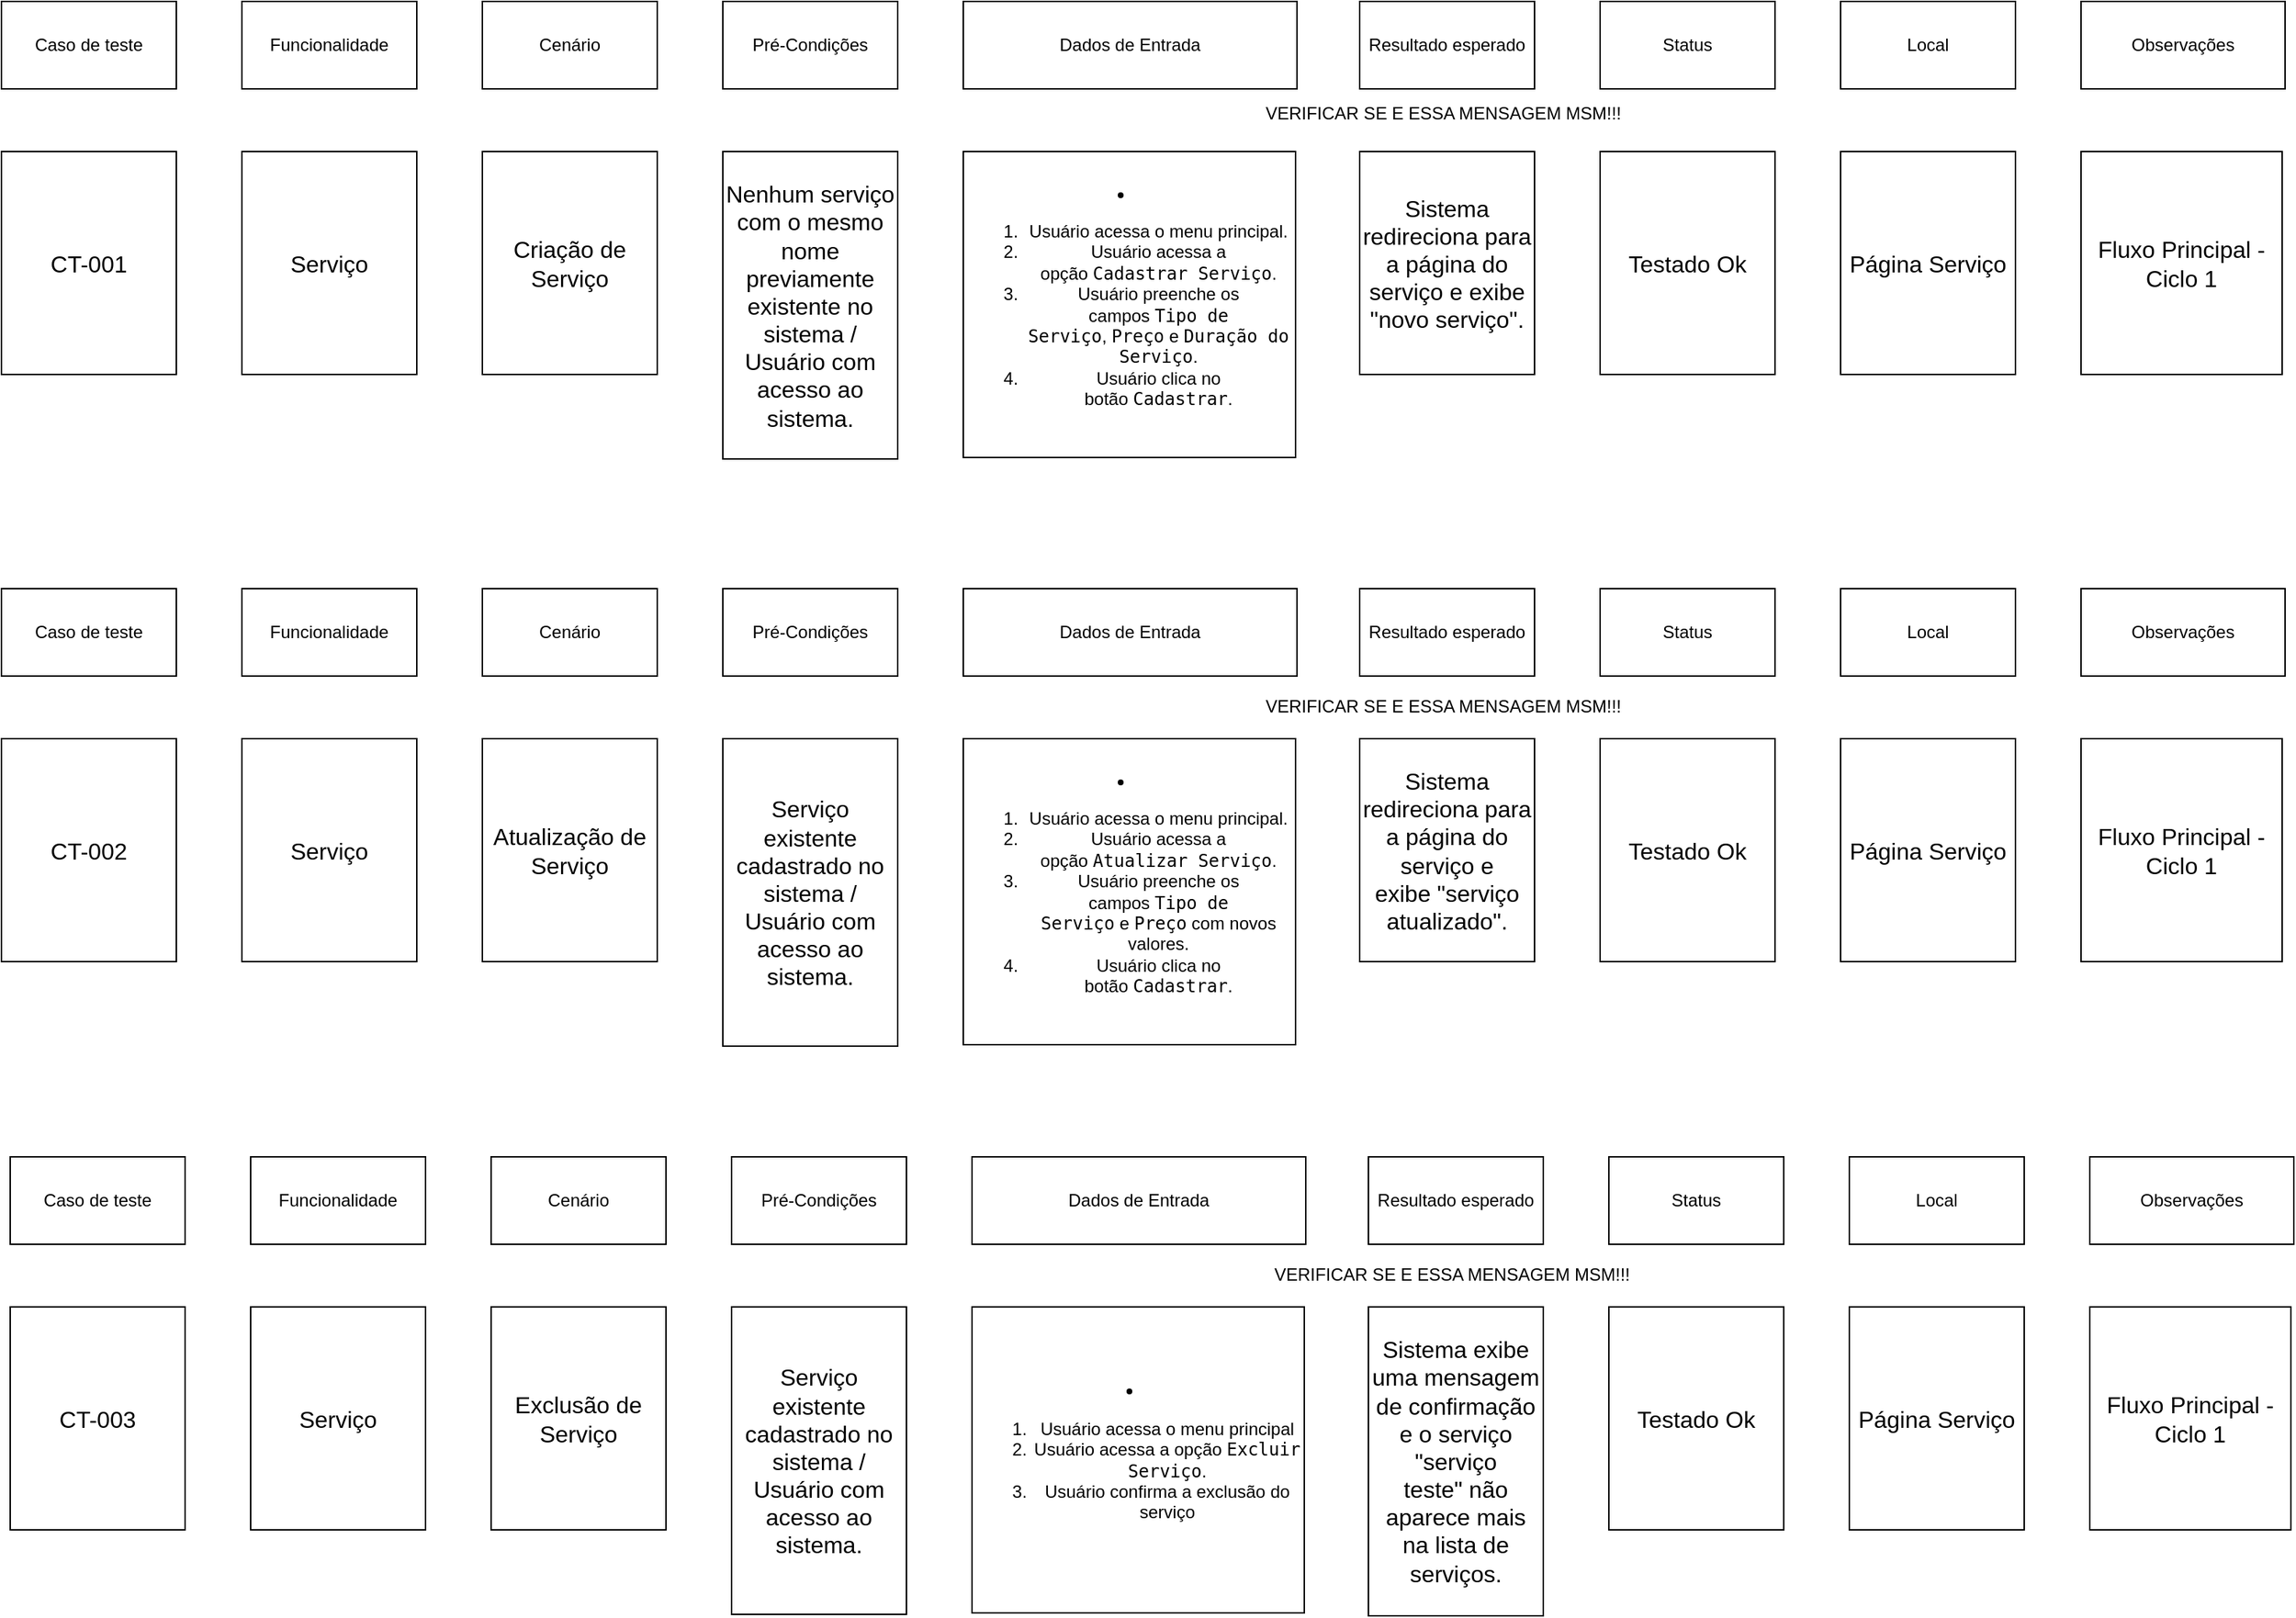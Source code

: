 <mxfile version="24.7.7">
  <diagram name="Page-1" id="tMH6tarV7XgrCDY5XsaE">
    <mxGraphModel dx="2311" dy="2443" grid="0" gridSize="10" guides="1" tooltips="1" connect="1" arrows="1" fold="1" page="1" pageScale="1" pageWidth="827" pageHeight="1169" math="0" shadow="0">
      <root>
        <mxCell id="0" />
        <mxCell id="1" parent="0" />
        <mxCell id="e_UkAJYnVGM3qSoFpe9d-1" value="Caso de teste" style="rounded=0;whiteSpace=wrap;html=1;" vertex="1" parent="1">
          <mxGeometry x="32" y="46" width="120" height="60" as="geometry" />
        </mxCell>
        <mxCell id="e_UkAJYnVGM3qSoFpe9d-2" value="Funcionalidade" style="rounded=0;whiteSpace=wrap;html=1;" vertex="1" parent="1">
          <mxGeometry x="197" y="46" width="120" height="60" as="geometry" />
        </mxCell>
        <mxCell id="e_UkAJYnVGM3qSoFpe9d-3" value="Cenário" style="rounded=0;whiteSpace=wrap;html=1;" vertex="1" parent="1">
          <mxGeometry x="362" y="46" width="120" height="60" as="geometry" />
        </mxCell>
        <mxCell id="e_UkAJYnVGM3qSoFpe9d-4" value="Pré-Condições&lt;span style=&quot;caret-color: rgba(0, 0, 0, 0); color: rgba(0, 0, 0, 0); font-family: monospace; font-size: 0px; text-align: start; white-space: nowrap;&quot;&gt;%3CmxGraphModel%3E%3Croot%3E%3CmxCell%20id%3D%220%22%2F%3E%3CmxCell%20id%3D%221%22%20parent%3D%220%22%2F%3E%3CmxCell%20id%3D%222%22%20value%3D%22Cen%C3%A1rio%22%20style%3D%22rounded%3D0%3BwhiteSpace%3Dwrap%3Bhtml%3D1%3B%22%20vertex%3D%221%22%20parent%3D%221%22%3E%3CmxGeometry%20x%3D%22362%22%20y%3D%2246%22%20width%3D%22120%22%20height%3D%2260%22%20as%3D%22geometry%22%2F%3E%3C%2FmxCell%3E%3C%2Froot%3E%3C%2FmxGraphModel%3E&lt;/span&gt;" style="rounded=0;whiteSpace=wrap;html=1;" vertex="1" parent="1">
          <mxGeometry x="527" y="46" width="120" height="60" as="geometry" />
        </mxCell>
        <mxCell id="e_UkAJYnVGM3qSoFpe9d-5" value="Dados de Entrada" style="rounded=0;whiteSpace=wrap;html=1;" vertex="1" parent="1">
          <mxGeometry x="692" y="46" width="229" height="60" as="geometry" />
        </mxCell>
        <mxCell id="e_UkAJYnVGM3qSoFpe9d-6" value="Resultado esperado" style="rounded=0;whiteSpace=wrap;html=1;" vertex="1" parent="1">
          <mxGeometry x="964" y="46" width="120" height="60" as="geometry" />
        </mxCell>
        <mxCell id="e_UkAJYnVGM3qSoFpe9d-7" value="Status" style="rounded=0;whiteSpace=wrap;html=1;" vertex="1" parent="1">
          <mxGeometry x="1129" y="46" width="120" height="60" as="geometry" />
        </mxCell>
        <mxCell id="e_UkAJYnVGM3qSoFpe9d-8" value="Local" style="rounded=0;whiteSpace=wrap;html=1;" vertex="1" parent="1">
          <mxGeometry x="1294" y="46" width="120" height="60" as="geometry" />
        </mxCell>
        <mxCell id="e_UkAJYnVGM3qSoFpe9d-9" value="Observações" style="rounded=0;whiteSpace=wrap;html=1;" vertex="1" parent="1">
          <mxGeometry x="1459" y="46" width="140" height="60" as="geometry" />
        </mxCell>
        <mxCell id="e_UkAJYnVGM3qSoFpe9d-11" value="&lt;span style=&quot;text-align: start; font-size: medium;&quot;&gt;CT-001&lt;/span&gt;" style="rounded=0;whiteSpace=wrap;html=1;" vertex="1" parent="1">
          <mxGeometry x="32" y="149" width="120" height="153" as="geometry" />
        </mxCell>
        <mxCell id="e_UkAJYnVGM3qSoFpe9d-12" value="&lt;span style=&quot;text-align: start; font-size: medium;&quot;&gt;Serviço&lt;/span&gt;" style="rounded=0;whiteSpace=wrap;html=1;" vertex="1" parent="1">
          <mxGeometry x="197" y="149" width="120" height="153" as="geometry" />
        </mxCell>
        <mxCell id="e_UkAJYnVGM3qSoFpe9d-13" value="&lt;span style=&quot;text-align: start; font-size: medium;&quot;&gt;Criação de Serviço&lt;/span&gt;" style="rounded=0;whiteSpace=wrap;html=1;" vertex="1" parent="1">
          <mxGeometry x="362" y="149" width="120" height="153" as="geometry" />
        </mxCell>
        <mxCell id="e_UkAJYnVGM3qSoFpe9d-14" value="&lt;span style=&quot;text-align: start; font-size: medium;&quot;&gt;Nenhum serviço com o mesmo nome previamente existente no sistema / Usuário com acesso ao sistema.&lt;/span&gt;" style="rounded=0;whiteSpace=wrap;html=1;" vertex="1" parent="1">
          <mxGeometry x="527" y="149" width="120" height="211" as="geometry" />
        </mxCell>
        <mxCell id="e_UkAJYnVGM3qSoFpe9d-15" value="&lt;li&gt;&lt;ol&gt;&lt;li&gt;Usuário acessa o menu principal.&lt;/li&gt;&lt;li&gt;Usuário acessa a opção&amp;nbsp;&lt;code&gt;Cadastrar Serviço&lt;/code&gt;.&lt;/li&gt;&lt;li&gt;Usuário preenche os campos&amp;nbsp;&lt;code&gt;Tipo de Serviço&lt;/code&gt;,&amp;nbsp;&lt;code&gt;Preço&lt;/code&gt;&amp;nbsp;e&amp;nbsp;&lt;code&gt;Duração do Serviço&lt;/code&gt;.&lt;/li&gt;&lt;li&gt;Usuário clica no botão&amp;nbsp;&lt;code&gt;Cadastrar&lt;/code&gt;.&lt;/li&gt;&lt;/ol&gt;&lt;/li&gt;" style="rounded=0;whiteSpace=wrap;html=1;" vertex="1" parent="1">
          <mxGeometry x="692" y="149" width="228" height="210" as="geometry" />
        </mxCell>
        <mxCell id="e_UkAJYnVGM3qSoFpe9d-16" value="&lt;span style=&quot;text-align: start; font-size: medium;&quot;&gt;Sistema redireciona para a página do serviço e exibe &quot;novo serviço&quot;&lt;/span&gt;&lt;span style=&quot;text-align: start; font-size: medium;&quot;&gt;.&lt;/span&gt;" style="rounded=0;whiteSpace=wrap;html=1;" vertex="1" parent="1">
          <mxGeometry x="964" y="149" width="120" height="153" as="geometry" />
        </mxCell>
        <mxCell id="e_UkAJYnVGM3qSoFpe9d-17" value="&lt;span style=&quot;text-align: start; font-size: medium;&quot;&gt;Testado Ok&lt;/span&gt;" style="rounded=0;whiteSpace=wrap;html=1;" vertex="1" parent="1">
          <mxGeometry x="1129" y="149" width="120" height="153" as="geometry" />
        </mxCell>
        <mxCell id="e_UkAJYnVGM3qSoFpe9d-18" value="&lt;span style=&quot;text-align: start; font-size: medium;&quot;&gt;Página Serviço&lt;/span&gt;" style="rounded=0;whiteSpace=wrap;html=1;" vertex="1" parent="1">
          <mxGeometry x="1294" y="149" width="120" height="153" as="geometry" />
        </mxCell>
        <mxCell id="e_UkAJYnVGM3qSoFpe9d-19" value="&lt;span style=&quot;text-align: start; font-size: medium;&quot;&gt;Fluxo Principal - Ciclo 1&lt;/span&gt;" style="rounded=0;whiteSpace=wrap;html=1;" vertex="1" parent="1">
          <mxGeometry x="1459" y="149" width="138" height="153" as="geometry" />
        </mxCell>
        <mxCell id="e_UkAJYnVGM3qSoFpe9d-20" value="Caso de teste" style="rounded=0;whiteSpace=wrap;html=1;" vertex="1" parent="1">
          <mxGeometry x="32" y="449" width="120" height="60" as="geometry" />
        </mxCell>
        <mxCell id="e_UkAJYnVGM3qSoFpe9d-21" value="Funcionalidade" style="rounded=0;whiteSpace=wrap;html=1;" vertex="1" parent="1">
          <mxGeometry x="197" y="449" width="120" height="60" as="geometry" />
        </mxCell>
        <mxCell id="e_UkAJYnVGM3qSoFpe9d-22" value="Cenário" style="rounded=0;whiteSpace=wrap;html=1;" vertex="1" parent="1">
          <mxGeometry x="362" y="449" width="120" height="60" as="geometry" />
        </mxCell>
        <mxCell id="e_UkAJYnVGM3qSoFpe9d-23" value="Pré-Condições&lt;span style=&quot;caret-color: rgba(0, 0, 0, 0); color: rgba(0, 0, 0, 0); font-family: monospace; font-size: 0px; text-align: start; white-space: nowrap;&quot;&gt;%3CmxGraphModel%3E%3Croot%3E%3CmxCell%20id%3D%220%22%2F%3E%3CmxCell%20id%3D%221%22%20parent%3D%220%22%2F%3E%3CmxCell%20id%3D%222%22%20value%3D%22Cen%C3%A1rio%22%20style%3D%22rounded%3D0%3BwhiteSpace%3Dwrap%3Bhtml%3D1%3B%22%20vertex%3D%221%22%20parent%3D%221%22%3E%3CmxGeometry%20x%3D%22362%22%20y%3D%2246%22%20width%3D%22120%22%20height%3D%2260%22%20as%3D%22geometry%22%2F%3E%3C%2FmxCell%3E%3C%2Froot%3E%3C%2FmxGraphModel%3E&lt;/span&gt;" style="rounded=0;whiteSpace=wrap;html=1;" vertex="1" parent="1">
          <mxGeometry x="527" y="449" width="120" height="60" as="geometry" />
        </mxCell>
        <mxCell id="e_UkAJYnVGM3qSoFpe9d-24" value="Dados de Entrada" style="rounded=0;whiteSpace=wrap;html=1;" vertex="1" parent="1">
          <mxGeometry x="692" y="449" width="229" height="60" as="geometry" />
        </mxCell>
        <mxCell id="e_UkAJYnVGM3qSoFpe9d-25" value="Resultado esperado" style="rounded=0;whiteSpace=wrap;html=1;" vertex="1" parent="1">
          <mxGeometry x="964" y="449" width="120" height="60" as="geometry" />
        </mxCell>
        <mxCell id="e_UkAJYnVGM3qSoFpe9d-26" value="Status" style="rounded=0;whiteSpace=wrap;html=1;" vertex="1" parent="1">
          <mxGeometry x="1129" y="449" width="120" height="60" as="geometry" />
        </mxCell>
        <mxCell id="e_UkAJYnVGM3qSoFpe9d-27" value="Local" style="rounded=0;whiteSpace=wrap;html=1;" vertex="1" parent="1">
          <mxGeometry x="1294" y="449" width="120" height="60" as="geometry" />
        </mxCell>
        <mxCell id="e_UkAJYnVGM3qSoFpe9d-28" value="Observações" style="rounded=0;whiteSpace=wrap;html=1;" vertex="1" parent="1">
          <mxGeometry x="1459" y="449" width="140" height="60" as="geometry" />
        </mxCell>
        <mxCell id="e_UkAJYnVGM3qSoFpe9d-29" value="&lt;span style=&quot;text-align: start; font-size: medium;&quot;&gt;CT-002&lt;/span&gt;" style="rounded=0;whiteSpace=wrap;html=1;" vertex="1" parent="1">
          <mxGeometry x="32" y="552" width="120" height="153" as="geometry" />
        </mxCell>
        <mxCell id="e_UkAJYnVGM3qSoFpe9d-30" value="&lt;span style=&quot;text-align: start; font-size: medium;&quot;&gt;Serviço&lt;/span&gt;" style="rounded=0;whiteSpace=wrap;html=1;" vertex="1" parent="1">
          <mxGeometry x="197" y="552" width="120" height="153" as="geometry" />
        </mxCell>
        <mxCell id="e_UkAJYnVGM3qSoFpe9d-31" value="&lt;span style=&quot;text-align: start; font-size: medium;&quot;&gt;Atualização de Serviço&lt;/span&gt;" style="rounded=0;whiteSpace=wrap;html=1;" vertex="1" parent="1">
          <mxGeometry x="362" y="552" width="120" height="153" as="geometry" />
        </mxCell>
        <mxCell id="e_UkAJYnVGM3qSoFpe9d-32" value="&lt;span style=&quot;text-align: start; font-size: medium;&quot;&gt;Serviço existente cadastrado no sistema / Usuário com acesso ao sistema.&lt;/span&gt;" style="rounded=0;whiteSpace=wrap;html=1;" vertex="1" parent="1">
          <mxGeometry x="527" y="552" width="120" height="211" as="geometry" />
        </mxCell>
        <mxCell id="e_UkAJYnVGM3qSoFpe9d-33" value="&lt;li&gt;&lt;ol&gt;&lt;li&gt;Usuário acessa o menu principal.&lt;/li&gt;&lt;li&gt;Usuário acessa a opção&amp;nbsp;&lt;code&gt;Atualizar Serviço&lt;/code&gt;.&lt;/li&gt;&lt;li&gt;Usuário preenche os campos&amp;nbsp;&lt;code&gt;Tipo de Serviço&lt;/code&gt;&amp;nbsp;e&amp;nbsp;&lt;code&gt;Preço&lt;/code&gt;&amp;nbsp;com novos valores.&lt;/li&gt;&lt;li&gt;Usuário clica no botão&amp;nbsp;&lt;code&gt;Cadastrar&lt;/code&gt;.&lt;/li&gt;&lt;/ol&gt;&lt;/li&gt;" style="rounded=0;whiteSpace=wrap;html=1;" vertex="1" parent="1">
          <mxGeometry x="692" y="552" width="228" height="210" as="geometry" />
        </mxCell>
        <mxCell id="e_UkAJYnVGM3qSoFpe9d-34" value="&lt;span style=&quot;text-align: start; font-size: medium;&quot;&gt;Sistema redireciona para a página do serviço e exibe&lt;/span&gt;&lt;span style=&quot;text-align: start; font-size: medium;&quot;&gt;&amp;nbsp;&quot;serviço atualizado&quot;&lt;/span&gt;&lt;span style=&quot;text-align: start; font-size: medium;&quot;&gt;.&lt;/span&gt;" style="rounded=0;whiteSpace=wrap;html=1;" vertex="1" parent="1">
          <mxGeometry x="964" y="552" width="120" height="153" as="geometry" />
        </mxCell>
        <mxCell id="e_UkAJYnVGM3qSoFpe9d-35" value="&lt;span style=&quot;text-align: start; font-size: medium;&quot;&gt;Testado Ok&lt;/span&gt;" style="rounded=0;whiteSpace=wrap;html=1;" vertex="1" parent="1">
          <mxGeometry x="1129" y="552" width="120" height="153" as="geometry" />
        </mxCell>
        <mxCell id="e_UkAJYnVGM3qSoFpe9d-36" value="&lt;span style=&quot;text-align: start; font-size: medium;&quot;&gt;Página Serviço&lt;/span&gt;" style="rounded=0;whiteSpace=wrap;html=1;" vertex="1" parent="1">
          <mxGeometry x="1294" y="552" width="120" height="153" as="geometry" />
        </mxCell>
        <mxCell id="e_UkAJYnVGM3qSoFpe9d-37" value="&lt;span style=&quot;text-align: start; font-size: medium;&quot;&gt;Fluxo Principal - Ciclo 1&lt;/span&gt;" style="rounded=0;whiteSpace=wrap;html=1;" vertex="1" parent="1">
          <mxGeometry x="1459" y="552" width="138" height="153" as="geometry" />
        </mxCell>
        <mxCell id="e_UkAJYnVGM3qSoFpe9d-38" value="VERIFICAR SE E ESSA MENSAGEM MSM!!!" style="text;html=1;align=center;verticalAlign=middle;resizable=0;points=[];autosize=1;strokeColor=none;fillColor=none;" vertex="1" parent="1">
          <mxGeometry x="890" y="517" width="262" height="26" as="geometry" />
        </mxCell>
        <mxCell id="e_UkAJYnVGM3qSoFpe9d-39" value="Caso de teste" style="rounded=0;whiteSpace=wrap;html=1;" vertex="1" parent="1">
          <mxGeometry x="38" y="839" width="120" height="60" as="geometry" />
        </mxCell>
        <mxCell id="e_UkAJYnVGM3qSoFpe9d-40" value="Funcionalidade" style="rounded=0;whiteSpace=wrap;html=1;" vertex="1" parent="1">
          <mxGeometry x="203" y="839" width="120" height="60" as="geometry" />
        </mxCell>
        <mxCell id="e_UkAJYnVGM3qSoFpe9d-41" value="Cenário" style="rounded=0;whiteSpace=wrap;html=1;" vertex="1" parent="1">
          <mxGeometry x="368" y="839" width="120" height="60" as="geometry" />
        </mxCell>
        <mxCell id="e_UkAJYnVGM3qSoFpe9d-42" value="Pré-Condições&lt;span style=&quot;caret-color: rgba(0, 0, 0, 0); color: rgba(0, 0, 0, 0); font-family: monospace; font-size: 0px; text-align: start; white-space: nowrap;&quot;&gt;%3CmxGraphModel%3E%3Croot%3E%3CmxCell%20id%3D%220%22%2F%3E%3CmxCell%20id%3D%221%22%20parent%3D%220%22%2F%3E%3CmxCell%20id%3D%222%22%20value%3D%22Cen%C3%A1rio%22%20style%3D%22rounded%3D0%3BwhiteSpace%3Dwrap%3Bhtml%3D1%3B%22%20vertex%3D%221%22%20parent%3D%221%22%3E%3CmxGeometry%20x%3D%22362%22%20y%3D%2246%22%20width%3D%22120%22%20height%3D%2260%22%20as%3D%22geometry%22%2F%3E%3C%2FmxCell%3E%3C%2Froot%3E%3C%2FmxGraphModel%3E&lt;/span&gt;" style="rounded=0;whiteSpace=wrap;html=1;" vertex="1" parent="1">
          <mxGeometry x="533" y="839" width="120" height="60" as="geometry" />
        </mxCell>
        <mxCell id="e_UkAJYnVGM3qSoFpe9d-43" value="Dados de Entrada" style="rounded=0;whiteSpace=wrap;html=1;" vertex="1" parent="1">
          <mxGeometry x="698" y="839" width="229" height="60" as="geometry" />
        </mxCell>
        <mxCell id="e_UkAJYnVGM3qSoFpe9d-44" value="Resultado esperado" style="rounded=0;whiteSpace=wrap;html=1;" vertex="1" parent="1">
          <mxGeometry x="970" y="839" width="120" height="60" as="geometry" />
        </mxCell>
        <mxCell id="e_UkAJYnVGM3qSoFpe9d-45" value="Status" style="rounded=0;whiteSpace=wrap;html=1;" vertex="1" parent="1">
          <mxGeometry x="1135" y="839" width="120" height="60" as="geometry" />
        </mxCell>
        <mxCell id="e_UkAJYnVGM3qSoFpe9d-46" value="Local" style="rounded=0;whiteSpace=wrap;html=1;" vertex="1" parent="1">
          <mxGeometry x="1300" y="839" width="120" height="60" as="geometry" />
        </mxCell>
        <mxCell id="e_UkAJYnVGM3qSoFpe9d-47" value="Observações" style="rounded=0;whiteSpace=wrap;html=1;" vertex="1" parent="1">
          <mxGeometry x="1465" y="839" width="140" height="60" as="geometry" />
        </mxCell>
        <mxCell id="e_UkAJYnVGM3qSoFpe9d-48" value="&lt;span style=&quot;text-align: start; font-size: medium;&quot;&gt;CT-003&lt;/span&gt;" style="rounded=0;whiteSpace=wrap;html=1;" vertex="1" parent="1">
          <mxGeometry x="38" y="942" width="120" height="153" as="geometry" />
        </mxCell>
        <mxCell id="e_UkAJYnVGM3qSoFpe9d-49" value="&lt;span style=&quot;text-align: start; font-size: medium;&quot;&gt;Serviço&lt;/span&gt;" style="rounded=0;whiteSpace=wrap;html=1;" vertex="1" parent="1">
          <mxGeometry x="203" y="942" width="120" height="153" as="geometry" />
        </mxCell>
        <mxCell id="e_UkAJYnVGM3qSoFpe9d-50" value="&lt;span style=&quot;text-align: start; font-size: medium;&quot;&gt;Exclusão de Serviço&lt;/span&gt;" style="rounded=0;whiteSpace=wrap;html=1;" vertex="1" parent="1">
          <mxGeometry x="368" y="942" width="120" height="153" as="geometry" />
        </mxCell>
        <mxCell id="e_UkAJYnVGM3qSoFpe9d-51" value="&lt;span style=&quot;text-align: start; font-size: medium;&quot;&gt;Serviço existente cadastrado no sistema / Usuário com acesso ao sistema.&lt;/span&gt;" style="rounded=0;whiteSpace=wrap;html=1;" vertex="1" parent="1">
          <mxGeometry x="533" y="942" width="120" height="211" as="geometry" />
        </mxCell>
        <mxCell id="e_UkAJYnVGM3qSoFpe9d-52" value="&lt;li&gt;&lt;ol&gt;&lt;li&gt;Usuário acessa o menu principal&lt;/li&gt;&lt;li&gt;Usuário acessa a opção&amp;nbsp;&lt;code&gt;Excluir Serviço&lt;/code&gt;.&lt;/li&gt;&lt;li&gt;Usuário confirma a exclusão do serviço&lt;/li&gt;&lt;/ol&gt;&lt;/li&gt;" style="rounded=0;whiteSpace=wrap;html=1;" vertex="1" parent="1">
          <mxGeometry x="698" y="942" width="228" height="210" as="geometry" />
        </mxCell>
        <mxCell id="e_UkAJYnVGM3qSoFpe9d-53" value="&lt;span style=&quot;text-align: start; font-size: medium;&quot;&gt;Sistema exibe uma mensagem de confirmação e o serviço &quot;serviço teste&quot;&lt;/span&gt;&lt;span style=&quot;text-align: start; font-size: medium;&quot;&gt;&amp;nbsp;não aparece mais na lista de serviços.&lt;/span&gt;" style="rounded=0;whiteSpace=wrap;html=1;" vertex="1" parent="1">
          <mxGeometry x="970" y="942" width="120" height="212" as="geometry" />
        </mxCell>
        <mxCell id="e_UkAJYnVGM3qSoFpe9d-54" value="&lt;span style=&quot;text-align: start; font-size: medium;&quot;&gt;Testado Ok&lt;/span&gt;" style="rounded=0;whiteSpace=wrap;html=1;" vertex="1" parent="1">
          <mxGeometry x="1135" y="942" width="120" height="153" as="geometry" />
        </mxCell>
        <mxCell id="e_UkAJYnVGM3qSoFpe9d-55" value="&lt;span style=&quot;text-align: start; font-size: medium;&quot;&gt;Página Serviço&lt;/span&gt;" style="rounded=0;whiteSpace=wrap;html=1;" vertex="1" parent="1">
          <mxGeometry x="1300" y="942" width="120" height="153" as="geometry" />
        </mxCell>
        <mxCell id="e_UkAJYnVGM3qSoFpe9d-56" value="&lt;span style=&quot;text-align: start; font-size: medium;&quot;&gt;Fluxo Principal - Ciclo 1&lt;/span&gt;" style="rounded=0;whiteSpace=wrap;html=1;" vertex="1" parent="1">
          <mxGeometry x="1465" y="942" width="138" height="153" as="geometry" />
        </mxCell>
        <mxCell id="e_UkAJYnVGM3qSoFpe9d-57" value="VERIFICAR SE E ESSA MENSAGEM MSM!!!" style="text;html=1;align=center;verticalAlign=middle;resizable=0;points=[];autosize=1;strokeColor=none;fillColor=none;" vertex="1" parent="1">
          <mxGeometry x="896" y="907" width="262" height="26" as="geometry" />
        </mxCell>
        <mxCell id="e_UkAJYnVGM3qSoFpe9d-58" value="VERIFICAR SE E ESSA MENSAGEM MSM!!!" style="text;html=1;align=center;verticalAlign=middle;resizable=0;points=[];autosize=1;strokeColor=none;fillColor=none;" vertex="1" parent="1">
          <mxGeometry x="890" y="110" width="262" height="26" as="geometry" />
        </mxCell>
      </root>
    </mxGraphModel>
  </diagram>
</mxfile>
